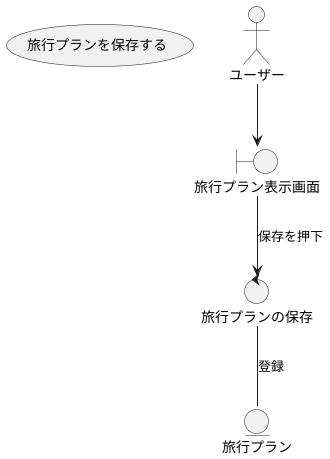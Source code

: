 @startuml

usecase 旅行プランを保存する

actor ユーザー

boundary 旅行プラン表示画面

control 旅行プランの保存

entity 旅行プラン

ユーザー --> 旅行プラン表示画面
旅行プラン表示画面 --> 旅行プランの保存 : 保存を押下
旅行プランの保存 -- 旅行プラン : 登録

@enduml